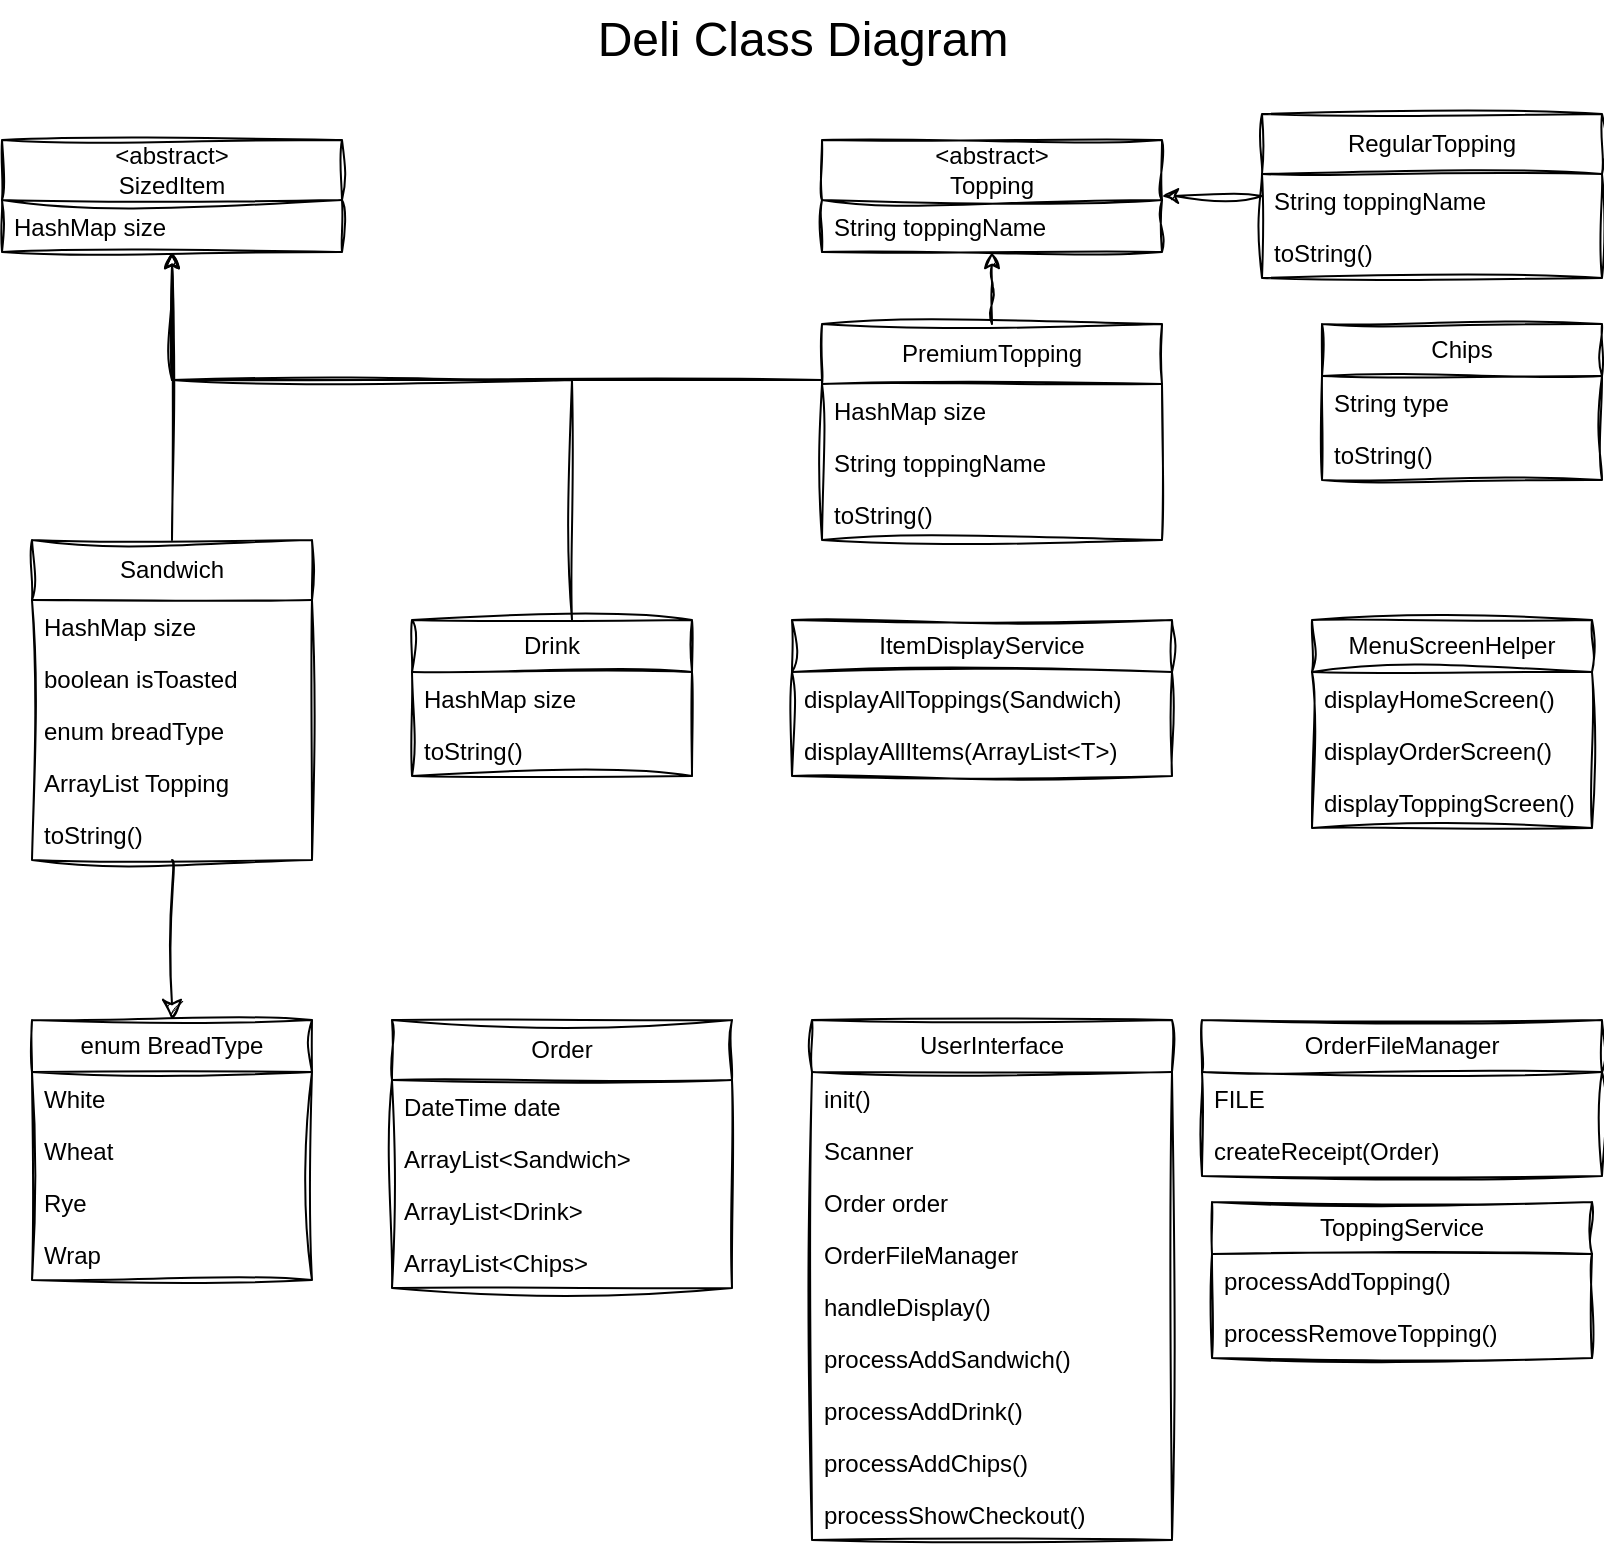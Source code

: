 <mxfile version="24.8.4">
  <diagram name="Page-1" id="uk5Gxl087Siz1Dc6DedR">
    <mxGraphModel dx="1358" dy="647" grid="1" gridSize="10" guides="1" tooltips="1" connect="1" arrows="1" fold="1" page="1" pageScale="1" pageWidth="850" pageHeight="1100" math="0" shadow="0">
      <root>
        <mxCell id="0" />
        <mxCell id="1" parent="0" />
        <mxCell id="WZzNKSZbZgupmr9AaLVP-191" style="edgeStyle=orthogonalEdgeStyle;rounded=0;orthogonalLoop=1;jettySize=auto;html=1;labelBackgroundColor=none;fontColor=default;sketch=1;curveFitting=1;jiggle=2;" parent="1" source="WZzNKSZbZgupmr9AaLVP-10" target="WZzNKSZbZgupmr9AaLVP-173" edge="1">
          <mxGeometry relative="1" as="geometry" />
        </mxCell>
        <mxCell id="xHMpw6nMknU9mZ7vblhI-31" style="edgeStyle=none;curved=1;rounded=0;orthogonalLoop=1;jettySize=auto;html=1;entryX=0.5;entryY=0;entryDx=0;entryDy=0;fontSize=12;startSize=8;endSize=8;labelBackgroundColor=none;fontColor=default;sketch=1;curveFitting=1;jiggle=2;" edge="1" parent="1" source="WZzNKSZbZgupmr9AaLVP-10" target="xHMpw6nMknU9mZ7vblhI-21">
          <mxGeometry relative="1" as="geometry" />
        </mxCell>
        <mxCell id="WZzNKSZbZgupmr9AaLVP-10" value="Sandwich" style="swimlane;fontStyle=0;childLayout=stackLayout;horizontal=1;startSize=30;fillColor=none;horizontalStack=0;resizeParent=1;resizeParentMax=0;resizeLast=0;collapsible=1;marginBottom=0;whiteSpace=wrap;html=1;labelBackgroundColor=none;sketch=1;curveFitting=1;jiggle=2;" parent="1" vertex="1">
          <mxGeometry x="40" y="280" width="140" height="160" as="geometry" />
        </mxCell>
        <mxCell id="WZzNKSZbZgupmr9AaLVP-205" value="HashMap size" style="text;strokeColor=none;fillColor=none;align=left;verticalAlign=top;spacingLeft=4;spacingRight=4;overflow=hidden;rotatable=0;points=[[0,0.5],[1,0.5]];portConstraint=eastwest;whiteSpace=wrap;html=1;labelBackgroundColor=none;sketch=1;curveFitting=1;jiggle=2;" parent="WZzNKSZbZgupmr9AaLVP-10" vertex="1">
          <mxGeometry y="30" width="140" height="26" as="geometry" />
        </mxCell>
        <mxCell id="WZzNKSZbZgupmr9AaLVP-64" value="boolean isToasted" style="text;strokeColor=none;fillColor=none;align=left;verticalAlign=top;spacingLeft=4;spacingRight=4;overflow=hidden;rotatable=0;points=[[0,0.5],[1,0.5]];portConstraint=eastwest;whiteSpace=wrap;html=1;labelBackgroundColor=none;sketch=1;curveFitting=1;jiggle=2;" parent="WZzNKSZbZgupmr9AaLVP-10" vertex="1">
          <mxGeometry y="56" width="140" height="26" as="geometry" />
        </mxCell>
        <mxCell id="WZzNKSZbZgupmr9AaLVP-76" value="enum breadType" style="text;strokeColor=none;fillColor=none;align=left;verticalAlign=top;spacingLeft=4;spacingRight=4;overflow=hidden;rotatable=0;points=[[0,0.5],[1,0.5]];portConstraint=eastwest;whiteSpace=wrap;html=1;labelBackgroundColor=none;sketch=1;curveFitting=1;jiggle=2;" parent="WZzNKSZbZgupmr9AaLVP-10" vertex="1">
          <mxGeometry y="82" width="140" height="26" as="geometry" />
        </mxCell>
        <mxCell id="WZzNKSZbZgupmr9AaLVP-12" value="ArrayList Topping" style="text;strokeColor=none;fillColor=none;align=left;verticalAlign=top;spacingLeft=4;spacingRight=4;overflow=hidden;rotatable=0;points=[[0,0.5],[1,0.5]];portConstraint=eastwest;whiteSpace=wrap;html=1;labelBackgroundColor=none;sketch=1;curveFitting=1;jiggle=2;" parent="WZzNKSZbZgupmr9AaLVP-10" vertex="1">
          <mxGeometry y="108" width="140" height="26" as="geometry" />
        </mxCell>
        <mxCell id="WZzNKSZbZgupmr9AaLVP-141" value="toString()" style="text;strokeColor=none;fillColor=none;align=left;verticalAlign=top;spacingLeft=4;spacingRight=4;overflow=hidden;rotatable=0;points=[[0,0.5],[1,0.5]];portConstraint=eastwest;whiteSpace=wrap;html=1;labelBackgroundColor=none;sketch=1;curveFitting=1;jiggle=2;" parent="WZzNKSZbZgupmr9AaLVP-10" vertex="1">
          <mxGeometry y="134" width="140" height="26" as="geometry" />
        </mxCell>
        <mxCell id="WZzNKSZbZgupmr9AaLVP-192" style="edgeStyle=orthogonalEdgeStyle;rounded=0;orthogonalLoop=1;jettySize=auto;html=1;labelBackgroundColor=none;fontColor=default;sketch=1;curveFitting=1;jiggle=2;" parent="1" source="WZzNKSZbZgupmr9AaLVP-18" target="WZzNKSZbZgupmr9AaLVP-173" edge="1">
          <mxGeometry relative="1" as="geometry">
            <Array as="points">
              <mxPoint x="310" y="200" />
              <mxPoint x="110" y="200" />
            </Array>
          </mxGeometry>
        </mxCell>
        <mxCell id="WZzNKSZbZgupmr9AaLVP-18" value="Drink" style="swimlane;fontStyle=0;childLayout=stackLayout;horizontal=1;startSize=26;fillColor=none;horizontalStack=0;resizeParent=1;resizeParentMax=0;resizeLast=0;collapsible=1;marginBottom=0;whiteSpace=wrap;html=1;labelBackgroundColor=none;sketch=1;curveFitting=1;jiggle=2;" parent="1" vertex="1">
          <mxGeometry x="230" y="320" width="140" height="78" as="geometry" />
        </mxCell>
        <mxCell id="WZzNKSZbZgupmr9AaLVP-204" value="HashMap size" style="text;strokeColor=none;fillColor=none;align=left;verticalAlign=top;spacingLeft=4;spacingRight=4;overflow=hidden;rotatable=0;points=[[0,0.5],[1,0.5]];portConstraint=eastwest;whiteSpace=wrap;html=1;labelBackgroundColor=none;sketch=1;curveFitting=1;jiggle=2;" parent="WZzNKSZbZgupmr9AaLVP-18" vertex="1">
          <mxGeometry y="26" width="140" height="26" as="geometry" />
        </mxCell>
        <mxCell id="WZzNKSZbZgupmr9AaLVP-162" value="toString()" style="text;strokeColor=none;fillColor=none;align=left;verticalAlign=top;spacingLeft=4;spacingRight=4;overflow=hidden;rotatable=0;points=[[0,0.5],[1,0.5]];portConstraint=eastwest;whiteSpace=wrap;html=1;labelBackgroundColor=none;sketch=1;curveFitting=1;jiggle=2;" parent="WZzNKSZbZgupmr9AaLVP-18" vertex="1">
          <mxGeometry y="52" width="140" height="26" as="geometry" />
        </mxCell>
        <mxCell id="WZzNKSZbZgupmr9AaLVP-22" value="Chips" style="swimlane;fontStyle=0;childLayout=stackLayout;horizontal=1;startSize=26;fillColor=none;horizontalStack=0;resizeParent=1;resizeParentMax=0;resizeLast=0;collapsible=1;marginBottom=0;whiteSpace=wrap;html=1;labelBackgroundColor=none;sketch=1;curveFitting=1;jiggle=2;" parent="1" vertex="1">
          <mxGeometry x="685" y="172" width="140" height="78" as="geometry" />
        </mxCell>
        <mxCell id="WZzNKSZbZgupmr9AaLVP-23" value="String type" style="text;strokeColor=none;fillColor=none;align=left;verticalAlign=top;spacingLeft=4;spacingRight=4;overflow=hidden;rotatable=0;points=[[0,0.5],[1,0.5]];portConstraint=eastwest;whiteSpace=wrap;html=1;labelBackgroundColor=none;sketch=1;curveFitting=1;jiggle=2;" parent="WZzNKSZbZgupmr9AaLVP-22" vertex="1">
          <mxGeometry y="26" width="140" height="26" as="geometry" />
        </mxCell>
        <mxCell id="WZzNKSZbZgupmr9AaLVP-163" value="toString()" style="text;strokeColor=none;fillColor=none;align=left;verticalAlign=top;spacingLeft=4;spacingRight=4;overflow=hidden;rotatable=0;points=[[0,0.5],[1,0.5]];portConstraint=eastwest;whiteSpace=wrap;html=1;labelBackgroundColor=none;sketch=1;curveFitting=1;jiggle=2;" parent="WZzNKSZbZgupmr9AaLVP-22" vertex="1">
          <mxGeometry y="52" width="140" height="26" as="geometry" />
        </mxCell>
        <mxCell id="WZzNKSZbZgupmr9AaLVP-65" value="Order" style="swimlane;fontStyle=0;childLayout=stackLayout;horizontal=1;startSize=30;fillColor=none;horizontalStack=0;resizeParent=1;resizeParentMax=0;resizeLast=0;collapsible=1;marginBottom=0;whiteSpace=wrap;html=1;labelBackgroundColor=none;sketch=1;curveFitting=1;jiggle=2;" parent="1" vertex="1">
          <mxGeometry x="220" y="520" width="170" height="134" as="geometry">
            <mxRectangle x="590" y="80" width="80" height="30" as="alternateBounds" />
          </mxGeometry>
        </mxCell>
        <mxCell id="WZzNKSZbZgupmr9AaLVP-88" value="DateTime date" style="text;strokeColor=none;fillColor=none;align=left;verticalAlign=top;spacingLeft=4;spacingRight=4;overflow=hidden;rotatable=0;points=[[0,0.5],[1,0.5]];portConstraint=eastwest;whiteSpace=wrap;html=1;labelBackgroundColor=none;sketch=1;curveFitting=1;jiggle=2;" parent="WZzNKSZbZgupmr9AaLVP-65" vertex="1">
          <mxGeometry y="30" width="170" height="26" as="geometry" />
        </mxCell>
        <mxCell id="WZzNKSZbZgupmr9AaLVP-170" value="ArrayList&amp;lt;Sandwich&amp;gt;" style="text;strokeColor=none;fillColor=none;align=left;verticalAlign=top;spacingLeft=4;spacingRight=4;overflow=hidden;rotatable=0;points=[[0,0.5],[1,0.5]];portConstraint=eastwest;whiteSpace=wrap;html=1;labelBackgroundColor=none;sketch=1;curveFitting=1;jiggle=2;" parent="WZzNKSZbZgupmr9AaLVP-65" vertex="1">
          <mxGeometry y="56" width="170" height="26" as="geometry" />
        </mxCell>
        <mxCell id="WZzNKSZbZgupmr9AaLVP-171" value="ArrayList&amp;lt;Drink&amp;gt;" style="text;strokeColor=none;fillColor=none;align=left;verticalAlign=top;spacingLeft=4;spacingRight=4;overflow=hidden;rotatable=0;points=[[0,0.5],[1,0.5]];portConstraint=eastwest;whiteSpace=wrap;html=1;labelBackgroundColor=none;sketch=1;curveFitting=1;jiggle=2;" parent="WZzNKSZbZgupmr9AaLVP-65" vertex="1">
          <mxGeometry y="82" width="170" height="26" as="geometry" />
        </mxCell>
        <mxCell id="WZzNKSZbZgupmr9AaLVP-172" value="ArrayList&amp;lt;Chips&amp;gt;" style="text;strokeColor=none;fillColor=none;align=left;verticalAlign=top;spacingLeft=4;spacingRight=4;overflow=hidden;rotatable=0;points=[[0,0.5],[1,0.5]];portConstraint=eastwest;whiteSpace=wrap;html=1;labelBackgroundColor=none;sketch=1;curveFitting=1;jiggle=2;" parent="WZzNKSZbZgupmr9AaLVP-65" vertex="1">
          <mxGeometry y="108" width="170" height="26" as="geometry" />
        </mxCell>
        <mxCell id="WZzNKSZbZgupmr9AaLVP-100" value="&lt;font style=&quot;font-size: 24px;&quot;&gt;Deli Class Diagram&lt;/font&gt;" style="text;html=1;align=center;verticalAlign=middle;resizable=0;points=[];autosize=1;strokeColor=none;fillColor=none;labelBackgroundColor=none;sketch=1;curveFitting=1;jiggle=2;" parent="1" vertex="1">
          <mxGeometry x="310" y="10" width="230" height="40" as="geometry" />
        </mxCell>
        <mxCell id="WZzNKSZbZgupmr9AaLVP-123" value="MenuScreenHelper" style="swimlane;fontStyle=0;childLayout=stackLayout;horizontal=1;startSize=26;fillColor=none;horizontalStack=0;resizeParent=1;resizeParentMax=0;resizeLast=0;collapsible=1;marginBottom=0;whiteSpace=wrap;html=1;labelBackgroundColor=none;sketch=1;curveFitting=1;jiggle=2;" parent="1" vertex="1">
          <mxGeometry x="680" y="320" width="140" height="104" as="geometry" />
        </mxCell>
        <mxCell id="WZzNKSZbZgupmr9AaLVP-124" value="displayHomeScreen()" style="text;strokeColor=none;fillColor=none;align=left;verticalAlign=top;spacingLeft=4;spacingRight=4;overflow=hidden;rotatable=0;points=[[0,0.5],[1,0.5]];portConstraint=eastwest;whiteSpace=wrap;html=1;labelBackgroundColor=none;sketch=1;curveFitting=1;jiggle=2;" parent="WZzNKSZbZgupmr9AaLVP-123" vertex="1">
          <mxGeometry y="26" width="140" height="26" as="geometry" />
        </mxCell>
        <mxCell id="xHMpw6nMknU9mZ7vblhI-3" value="displayOrderScreen()" style="text;strokeColor=none;fillColor=none;align=left;verticalAlign=top;spacingLeft=4;spacingRight=4;overflow=hidden;rotatable=0;points=[[0,0.5],[1,0.5]];portConstraint=eastwest;whiteSpace=wrap;html=1;labelBackgroundColor=none;sketch=1;curveFitting=1;jiggle=2;" vertex="1" parent="WZzNKSZbZgupmr9AaLVP-123">
          <mxGeometry y="52" width="140" height="26" as="geometry" />
        </mxCell>
        <mxCell id="xHMpw6nMknU9mZ7vblhI-5" value="displayToppingScreen()" style="text;strokeColor=none;fillColor=none;align=left;verticalAlign=top;spacingLeft=4;spacingRight=4;overflow=hidden;rotatable=0;points=[[0,0.5],[1,0.5]];portConstraint=eastwest;whiteSpace=wrap;html=1;labelBackgroundColor=none;sketch=1;curveFitting=1;jiggle=2;" vertex="1" parent="WZzNKSZbZgupmr9AaLVP-123">
          <mxGeometry y="78" width="140" height="26" as="geometry" />
        </mxCell>
        <mxCell id="WZzNKSZbZgupmr9AaLVP-139" value="UserInterface" style="swimlane;fontStyle=0;childLayout=stackLayout;horizontal=1;startSize=26;fillColor=none;horizontalStack=0;resizeParent=1;resizeParentMax=0;resizeLast=0;collapsible=1;marginBottom=0;whiteSpace=wrap;html=1;labelBackgroundColor=none;sketch=1;curveFitting=1;jiggle=2;" parent="1" vertex="1">
          <mxGeometry x="430" y="520" width="180" height="260" as="geometry" />
        </mxCell>
        <mxCell id="WZzNKSZbZgupmr9AaLVP-140" value="init()" style="text;strokeColor=none;fillColor=none;align=left;verticalAlign=top;spacingLeft=4;spacingRight=4;overflow=hidden;rotatable=0;points=[[0,0.5],[1,0.5]];portConstraint=eastwest;whiteSpace=wrap;html=1;labelBackgroundColor=none;sketch=1;curveFitting=1;jiggle=2;" parent="WZzNKSZbZgupmr9AaLVP-139" vertex="1">
          <mxGeometry y="26" width="180" height="26" as="geometry" />
        </mxCell>
        <mxCell id="xHMpw6nMknU9mZ7vblhI-41" value="Scanner" style="text;strokeColor=none;fillColor=none;align=left;verticalAlign=top;spacingLeft=4;spacingRight=4;overflow=hidden;rotatable=0;points=[[0,0.5],[1,0.5]];portConstraint=eastwest;whiteSpace=wrap;html=1;labelBackgroundColor=none;sketch=1;curveFitting=1;jiggle=2;" vertex="1" parent="WZzNKSZbZgupmr9AaLVP-139">
          <mxGeometry y="52" width="180" height="26" as="geometry" />
        </mxCell>
        <mxCell id="xHMpw6nMknU9mZ7vblhI-19" value="Order order" style="text;strokeColor=none;fillColor=none;align=left;verticalAlign=top;spacingLeft=4;spacingRight=4;overflow=hidden;rotatable=0;points=[[0,0.5],[1,0.5]];portConstraint=eastwest;whiteSpace=wrap;html=1;labelBackgroundColor=none;sketch=1;curveFitting=1;jiggle=2;" vertex="1" parent="WZzNKSZbZgupmr9AaLVP-139">
          <mxGeometry y="78" width="180" height="26" as="geometry" />
        </mxCell>
        <mxCell id="xHMpw6nMknU9mZ7vblhI-20" value="OrderFileManager" style="text;strokeColor=none;fillColor=none;align=left;verticalAlign=top;spacingLeft=4;spacingRight=4;overflow=hidden;rotatable=0;points=[[0,0.5],[1,0.5]];portConstraint=eastwest;whiteSpace=wrap;html=1;labelBackgroundColor=none;sketch=1;curveFitting=1;jiggle=2;" vertex="1" parent="WZzNKSZbZgupmr9AaLVP-139">
          <mxGeometry y="104" width="180" height="26" as="geometry" />
        </mxCell>
        <mxCell id="xHMpw6nMknU9mZ7vblhI-15" value="handleDisplay()" style="text;strokeColor=none;fillColor=none;align=left;verticalAlign=top;spacingLeft=4;spacingRight=4;overflow=hidden;rotatable=0;points=[[0,0.5],[1,0.5]];portConstraint=eastwest;whiteSpace=wrap;html=1;labelBackgroundColor=none;sketch=1;curveFitting=1;jiggle=2;" vertex="1" parent="WZzNKSZbZgupmr9AaLVP-139">
          <mxGeometry y="130" width="180" height="26" as="geometry" />
        </mxCell>
        <mxCell id="xHMpw6nMknU9mZ7vblhI-34" value="processAddSandwich()" style="text;strokeColor=none;fillColor=none;align=left;verticalAlign=top;spacingLeft=4;spacingRight=4;overflow=hidden;rotatable=0;points=[[0,0.5],[1,0.5]];portConstraint=eastwest;whiteSpace=wrap;html=1;labelBackgroundColor=none;sketch=1;curveFitting=1;jiggle=2;" vertex="1" parent="WZzNKSZbZgupmr9AaLVP-139">
          <mxGeometry y="156" width="180" height="26" as="geometry" />
        </mxCell>
        <mxCell id="xHMpw6nMknU9mZ7vblhI-35" value="processAddDrink()" style="text;strokeColor=none;fillColor=none;align=left;verticalAlign=top;spacingLeft=4;spacingRight=4;overflow=hidden;rotatable=0;points=[[0,0.5],[1,0.5]];portConstraint=eastwest;whiteSpace=wrap;html=1;labelBackgroundColor=none;sketch=1;curveFitting=1;jiggle=2;" vertex="1" parent="WZzNKSZbZgupmr9AaLVP-139">
          <mxGeometry y="182" width="180" height="26" as="geometry" />
        </mxCell>
        <mxCell id="xHMpw6nMknU9mZ7vblhI-36" value="processAddChips()" style="text;strokeColor=none;fillColor=none;align=left;verticalAlign=top;spacingLeft=4;spacingRight=4;overflow=hidden;rotatable=0;points=[[0,0.5],[1,0.5]];portConstraint=eastwest;whiteSpace=wrap;html=1;labelBackgroundColor=none;sketch=1;curveFitting=1;jiggle=2;" vertex="1" parent="WZzNKSZbZgupmr9AaLVP-139">
          <mxGeometry y="208" width="180" height="26" as="geometry" />
        </mxCell>
        <mxCell id="xHMpw6nMknU9mZ7vblhI-42" value="processShowCheckout()" style="text;strokeColor=none;fillColor=none;align=left;verticalAlign=top;spacingLeft=4;spacingRight=4;overflow=hidden;rotatable=0;points=[[0,0.5],[1,0.5]];portConstraint=eastwest;whiteSpace=wrap;html=1;labelBackgroundColor=none;sketch=1;curveFitting=1;jiggle=2;" vertex="1" parent="WZzNKSZbZgupmr9AaLVP-139">
          <mxGeometry y="234" width="180" height="26" as="geometry" />
        </mxCell>
        <mxCell id="WZzNKSZbZgupmr9AaLVP-143" value="&amp;lt;abstract&amp;gt;&lt;div&gt;Topping&lt;/div&gt;" style="swimlane;fontStyle=0;childLayout=stackLayout;horizontal=1;startSize=30;fillColor=none;horizontalStack=0;resizeParent=1;resizeParentMax=0;resizeLast=0;collapsible=1;marginBottom=0;whiteSpace=wrap;html=1;labelBackgroundColor=none;sketch=1;curveFitting=1;jiggle=2;" parent="1" vertex="1">
          <mxGeometry x="435" y="80" width="170" height="56" as="geometry" />
        </mxCell>
        <mxCell id="WZzNKSZbZgupmr9AaLVP-189" value="String toppingName" style="text;strokeColor=none;fillColor=none;align=left;verticalAlign=top;spacingLeft=4;spacingRight=4;overflow=hidden;rotatable=0;points=[[0,0.5],[1,0.5]];portConstraint=eastwest;whiteSpace=wrap;html=1;labelBackgroundColor=none;sketch=1;curveFitting=1;jiggle=2;" parent="WZzNKSZbZgupmr9AaLVP-143" vertex="1">
          <mxGeometry y="30" width="170" height="26" as="geometry" />
        </mxCell>
        <mxCell id="WZzNKSZbZgupmr9AaLVP-151" value="ItemDisplayService" style="swimlane;fontStyle=0;childLayout=stackLayout;horizontal=1;startSize=26;fillColor=none;horizontalStack=0;resizeParent=1;resizeParentMax=0;resizeLast=0;collapsible=1;marginBottom=0;whiteSpace=wrap;html=1;labelBackgroundColor=none;sketch=1;curveFitting=1;jiggle=2;" parent="1" vertex="1">
          <mxGeometry x="420" y="320" width="190" height="78" as="geometry" />
        </mxCell>
        <mxCell id="WZzNKSZbZgupmr9AaLVP-152" value="displayAllToppings(Sandwich)" style="text;strokeColor=none;fillColor=none;align=left;verticalAlign=top;spacingLeft=4;spacingRight=4;overflow=hidden;rotatable=0;points=[[0,0.5],[1,0.5]];portConstraint=eastwest;whiteSpace=wrap;html=1;labelBackgroundColor=none;sketch=1;curveFitting=1;jiggle=2;" parent="WZzNKSZbZgupmr9AaLVP-151" vertex="1">
          <mxGeometry y="26" width="190" height="26" as="geometry" />
        </mxCell>
        <mxCell id="xHMpw6nMknU9mZ7vblhI-9" value="displayAllItems(ArrayList&amp;lt;T&amp;gt;)" style="text;strokeColor=none;fillColor=none;align=left;verticalAlign=top;spacingLeft=4;spacingRight=4;overflow=hidden;rotatable=0;points=[[0,0.5],[1,0.5]];portConstraint=eastwest;whiteSpace=wrap;html=1;labelBackgroundColor=none;sketch=1;curveFitting=1;jiggle=2;" vertex="1" parent="WZzNKSZbZgupmr9AaLVP-151">
          <mxGeometry y="52" width="190" height="26" as="geometry" />
        </mxCell>
        <mxCell id="WZzNKSZbZgupmr9AaLVP-173" value="&amp;lt;abstract&amp;gt;&lt;div&gt;SizedItem&lt;/div&gt;" style="swimlane;fontStyle=0;childLayout=stackLayout;horizontal=1;startSize=30;fillColor=none;horizontalStack=0;resizeParent=1;resizeParentMax=0;resizeLast=0;collapsible=1;marginBottom=0;whiteSpace=wrap;html=1;labelBackgroundColor=none;sketch=1;curveFitting=1;jiggle=2;" parent="1" vertex="1">
          <mxGeometry x="25" y="80" width="170" height="56" as="geometry" />
        </mxCell>
        <mxCell id="WZzNKSZbZgupmr9AaLVP-174" value="HashMap size" style="text;strokeColor=none;fillColor=none;align=left;verticalAlign=top;spacingLeft=4;spacingRight=4;overflow=hidden;rotatable=0;points=[[0,0.5],[1,0.5]];portConstraint=eastwest;whiteSpace=wrap;html=1;labelBackgroundColor=none;sketch=1;curveFitting=1;jiggle=2;" parent="WZzNKSZbZgupmr9AaLVP-173" vertex="1">
          <mxGeometry y="30" width="170" height="26" as="geometry" />
        </mxCell>
        <mxCell id="WZzNKSZbZgupmr9AaLVP-195" style="edgeStyle=orthogonalEdgeStyle;rounded=0;orthogonalLoop=1;jettySize=auto;html=1;labelBackgroundColor=none;fontColor=default;sketch=1;curveFitting=1;jiggle=2;" parent="1" source="WZzNKSZbZgupmr9AaLVP-180" target="WZzNKSZbZgupmr9AaLVP-173" edge="1">
          <mxGeometry relative="1" as="geometry">
            <Array as="points">
              <mxPoint x="110" y="200" />
            </Array>
          </mxGeometry>
        </mxCell>
        <mxCell id="WZzNKSZbZgupmr9AaLVP-196" style="edgeStyle=orthogonalEdgeStyle;rounded=0;orthogonalLoop=1;jettySize=auto;html=1;labelBackgroundColor=none;fontColor=default;sketch=1;curveFitting=1;jiggle=2;" parent="1" source="WZzNKSZbZgupmr9AaLVP-180" target="WZzNKSZbZgupmr9AaLVP-143" edge="1">
          <mxGeometry relative="1" as="geometry" />
        </mxCell>
        <mxCell id="WZzNKSZbZgupmr9AaLVP-180" value="&lt;div&gt;&lt;span style=&quot;background-color: initial;&quot;&gt;PremiumTopping&lt;/span&gt;&lt;/div&gt;" style="swimlane;fontStyle=0;childLayout=stackLayout;horizontal=1;startSize=30;fillColor=none;horizontalStack=0;resizeParent=1;resizeParentMax=0;resizeLast=0;collapsible=1;marginBottom=0;whiteSpace=wrap;html=1;labelBackgroundColor=none;sketch=1;curveFitting=1;jiggle=2;" parent="1" vertex="1">
          <mxGeometry x="435" y="172" width="170" height="108" as="geometry" />
        </mxCell>
        <mxCell id="WZzNKSZbZgupmr9AaLVP-198" value="HashMap size" style="text;strokeColor=none;fillColor=none;align=left;verticalAlign=top;spacingLeft=4;spacingRight=4;overflow=hidden;rotatable=0;points=[[0,0.5],[1,0.5]];portConstraint=eastwest;whiteSpace=wrap;html=1;labelBackgroundColor=none;sketch=1;curveFitting=1;jiggle=2;" parent="WZzNKSZbZgupmr9AaLVP-180" vertex="1">
          <mxGeometry y="30" width="170" height="26" as="geometry" />
        </mxCell>
        <mxCell id="WZzNKSZbZgupmr9AaLVP-200" value="String toppingName" style="text;strokeColor=none;fillColor=none;align=left;verticalAlign=top;spacingLeft=4;spacingRight=4;overflow=hidden;rotatable=0;points=[[0,0.5],[1,0.5]];portConstraint=eastwest;whiteSpace=wrap;html=1;labelBackgroundColor=none;sketch=1;curveFitting=1;jiggle=2;" parent="WZzNKSZbZgupmr9AaLVP-180" vertex="1">
          <mxGeometry y="56" width="170" height="26" as="geometry" />
        </mxCell>
        <mxCell id="xHMpw6nMknU9mZ7vblhI-43" value="toString()" style="text;strokeColor=none;fillColor=none;align=left;verticalAlign=top;spacingLeft=4;spacingRight=4;overflow=hidden;rotatable=0;points=[[0,0.5],[1,0.5]];portConstraint=eastwest;whiteSpace=wrap;html=1;labelBackgroundColor=none;sketch=1;curveFitting=1;jiggle=2;" vertex="1" parent="WZzNKSZbZgupmr9AaLVP-180">
          <mxGeometry y="82" width="170" height="26" as="geometry" />
        </mxCell>
        <mxCell id="WZzNKSZbZgupmr9AaLVP-197" style="edgeStyle=orthogonalEdgeStyle;rounded=0;orthogonalLoop=1;jettySize=auto;html=1;labelBackgroundColor=none;fontColor=default;sketch=1;curveFitting=1;jiggle=2;" parent="1" source="WZzNKSZbZgupmr9AaLVP-184" target="WZzNKSZbZgupmr9AaLVP-143" edge="1">
          <mxGeometry relative="1" as="geometry" />
        </mxCell>
        <mxCell id="WZzNKSZbZgupmr9AaLVP-184" value="&lt;div&gt;&lt;span style=&quot;background-color: initial;&quot;&gt;RegularTopping&lt;/span&gt;&lt;/div&gt;" style="swimlane;fontStyle=0;childLayout=stackLayout;horizontal=1;startSize=30;fillColor=none;horizontalStack=0;resizeParent=1;resizeParentMax=0;resizeLast=0;collapsible=1;marginBottom=0;whiteSpace=wrap;html=1;labelBackgroundColor=none;sketch=1;curveFitting=1;jiggle=2;" parent="1" vertex="1">
          <mxGeometry x="655" y="67" width="170" height="82" as="geometry" />
        </mxCell>
        <mxCell id="WZzNKSZbZgupmr9AaLVP-201" value="String toppingName" style="text;strokeColor=none;fillColor=none;align=left;verticalAlign=top;spacingLeft=4;spacingRight=4;overflow=hidden;rotatable=0;points=[[0,0.5],[1,0.5]];portConstraint=eastwest;whiteSpace=wrap;html=1;labelBackgroundColor=none;sketch=1;curveFitting=1;jiggle=2;" parent="WZzNKSZbZgupmr9AaLVP-184" vertex="1">
          <mxGeometry y="30" width="170" height="26" as="geometry" />
        </mxCell>
        <mxCell id="xHMpw6nMknU9mZ7vblhI-44" value="toString()" style="text;strokeColor=none;fillColor=none;align=left;verticalAlign=top;spacingLeft=4;spacingRight=4;overflow=hidden;rotatable=0;points=[[0,0.5],[1,0.5]];portConstraint=eastwest;whiteSpace=wrap;html=1;labelBackgroundColor=none;sketch=1;curveFitting=1;jiggle=2;" vertex="1" parent="WZzNKSZbZgupmr9AaLVP-184">
          <mxGeometry y="56" width="170" height="26" as="geometry" />
        </mxCell>
        <mxCell id="WZzNKSZbZgupmr9AaLVP-208" value="OrderFileManager" style="swimlane;fontStyle=0;childLayout=stackLayout;horizontal=1;startSize=26;fillColor=none;horizontalStack=0;resizeParent=1;resizeParentMax=0;resizeLast=0;collapsible=1;marginBottom=0;whiteSpace=wrap;html=1;labelBackgroundColor=none;sketch=1;curveFitting=1;jiggle=2;" parent="1" vertex="1">
          <mxGeometry x="625" y="520" width="200" height="78" as="geometry" />
        </mxCell>
        <mxCell id="xHMpw6nMknU9mZ7vblhI-11" value="FILE" style="text;strokeColor=none;fillColor=none;align=left;verticalAlign=top;spacingLeft=4;spacingRight=4;overflow=hidden;rotatable=0;points=[[0,0.5],[1,0.5]];portConstraint=eastwest;whiteSpace=wrap;html=1;labelBackgroundColor=none;sketch=1;curveFitting=1;jiggle=2;" vertex="1" parent="WZzNKSZbZgupmr9AaLVP-208">
          <mxGeometry y="26" width="200" height="26" as="geometry" />
        </mxCell>
        <mxCell id="WZzNKSZbZgupmr9AaLVP-209" value="createReceipt(Order)" style="text;strokeColor=none;fillColor=none;align=left;verticalAlign=top;spacingLeft=4;spacingRight=4;overflow=hidden;rotatable=0;points=[[0,0.5],[1,0.5]];portConstraint=eastwest;whiteSpace=wrap;html=1;labelBackgroundColor=none;sketch=1;curveFitting=1;jiggle=2;" parent="WZzNKSZbZgupmr9AaLVP-208" vertex="1">
          <mxGeometry y="52" width="200" height="26" as="geometry" />
        </mxCell>
        <mxCell id="xHMpw6nMknU9mZ7vblhI-21" value="enum BreadType" style="swimlane;fontStyle=0;childLayout=stackLayout;horizontal=1;startSize=26;fillColor=none;horizontalStack=0;resizeParent=1;resizeParentMax=0;resizeLast=0;collapsible=1;marginBottom=0;whiteSpace=wrap;html=1;labelBackgroundColor=none;sketch=1;curveFitting=1;jiggle=2;" vertex="1" parent="1">
          <mxGeometry x="40" y="520" width="140" height="130" as="geometry" />
        </mxCell>
        <mxCell id="xHMpw6nMknU9mZ7vblhI-22" value="White" style="text;strokeColor=none;fillColor=none;align=left;verticalAlign=top;spacingLeft=4;spacingRight=4;overflow=hidden;rotatable=0;points=[[0,0.5],[1,0.5]];portConstraint=eastwest;whiteSpace=wrap;html=1;labelBackgroundColor=none;sketch=1;curveFitting=1;jiggle=2;" vertex="1" parent="xHMpw6nMknU9mZ7vblhI-21">
          <mxGeometry y="26" width="140" height="26" as="geometry" />
        </mxCell>
        <mxCell id="xHMpw6nMknU9mZ7vblhI-23" value="Wheat" style="text;strokeColor=none;fillColor=none;align=left;verticalAlign=top;spacingLeft=4;spacingRight=4;overflow=hidden;rotatable=0;points=[[0,0.5],[1,0.5]];portConstraint=eastwest;whiteSpace=wrap;html=1;labelBackgroundColor=none;sketch=1;curveFitting=1;jiggle=2;" vertex="1" parent="xHMpw6nMknU9mZ7vblhI-21">
          <mxGeometry y="52" width="140" height="26" as="geometry" />
        </mxCell>
        <mxCell id="xHMpw6nMknU9mZ7vblhI-24" value="Rye" style="text;strokeColor=none;fillColor=none;align=left;verticalAlign=top;spacingLeft=4;spacingRight=4;overflow=hidden;rotatable=0;points=[[0,0.5],[1,0.5]];portConstraint=eastwest;whiteSpace=wrap;html=1;labelBackgroundColor=none;sketch=1;curveFitting=1;jiggle=2;" vertex="1" parent="xHMpw6nMknU9mZ7vblhI-21">
          <mxGeometry y="78" width="140" height="26" as="geometry" />
        </mxCell>
        <mxCell id="xHMpw6nMknU9mZ7vblhI-32" value="Wrap" style="text;strokeColor=none;fillColor=none;align=left;verticalAlign=top;spacingLeft=4;spacingRight=4;overflow=hidden;rotatable=0;points=[[0,0.5],[1,0.5]];portConstraint=eastwest;whiteSpace=wrap;html=1;labelBackgroundColor=none;sketch=1;curveFitting=1;jiggle=2;" vertex="1" parent="xHMpw6nMknU9mZ7vblhI-21">
          <mxGeometry y="104" width="140" height="26" as="geometry" />
        </mxCell>
        <mxCell id="xHMpw6nMknU9mZ7vblhI-46" value="ToppingService" style="swimlane;fontStyle=0;childLayout=stackLayout;horizontal=1;startSize=26;fillColor=none;horizontalStack=0;resizeParent=1;resizeParentMax=0;resizeLast=0;collapsible=1;marginBottom=0;whiteSpace=wrap;html=1;labelBackgroundColor=none;sketch=1;curveFitting=1;jiggle=2;" vertex="1" parent="1">
          <mxGeometry x="630" y="611" width="190" height="78" as="geometry" />
        </mxCell>
        <mxCell id="xHMpw6nMknU9mZ7vblhI-47" value="processAddTopping()" style="text;strokeColor=none;fillColor=none;align=left;verticalAlign=top;spacingLeft=4;spacingRight=4;overflow=hidden;rotatable=0;points=[[0,0.5],[1,0.5]];portConstraint=eastwest;whiteSpace=wrap;html=1;labelBackgroundColor=none;sketch=1;curveFitting=1;jiggle=2;" vertex="1" parent="xHMpw6nMknU9mZ7vblhI-46">
          <mxGeometry y="26" width="190" height="26" as="geometry" />
        </mxCell>
        <mxCell id="xHMpw6nMknU9mZ7vblhI-48" value="processRemoveTopping()" style="text;strokeColor=none;fillColor=none;align=left;verticalAlign=top;spacingLeft=4;spacingRight=4;overflow=hidden;rotatable=0;points=[[0,0.5],[1,0.5]];portConstraint=eastwest;whiteSpace=wrap;html=1;labelBackgroundColor=none;sketch=1;curveFitting=1;jiggle=2;" vertex="1" parent="xHMpw6nMknU9mZ7vblhI-46">
          <mxGeometry y="52" width="190" height="26" as="geometry" />
        </mxCell>
      </root>
    </mxGraphModel>
  </diagram>
</mxfile>
